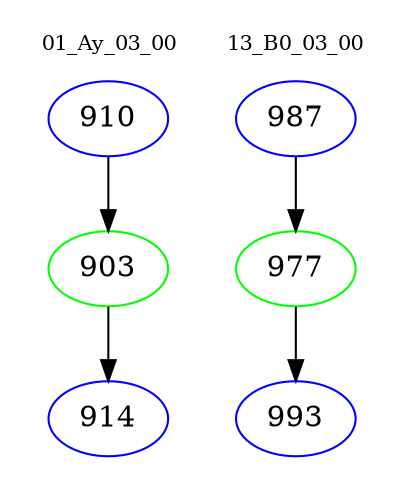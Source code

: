 digraph{
subgraph cluster_0 {
color = white
label = "01_Ay_03_00";
fontsize=10;
T0_910 [label="910", color="blue"]
T0_910 -> T0_903 [color="black"]
T0_903 [label="903", color="green"]
T0_903 -> T0_914 [color="black"]
T0_914 [label="914", color="blue"]
}
subgraph cluster_1 {
color = white
label = "13_B0_03_00";
fontsize=10;
T1_987 [label="987", color="blue"]
T1_987 -> T1_977 [color="black"]
T1_977 [label="977", color="green"]
T1_977 -> T1_993 [color="black"]
T1_993 [label="993", color="blue"]
}
}
